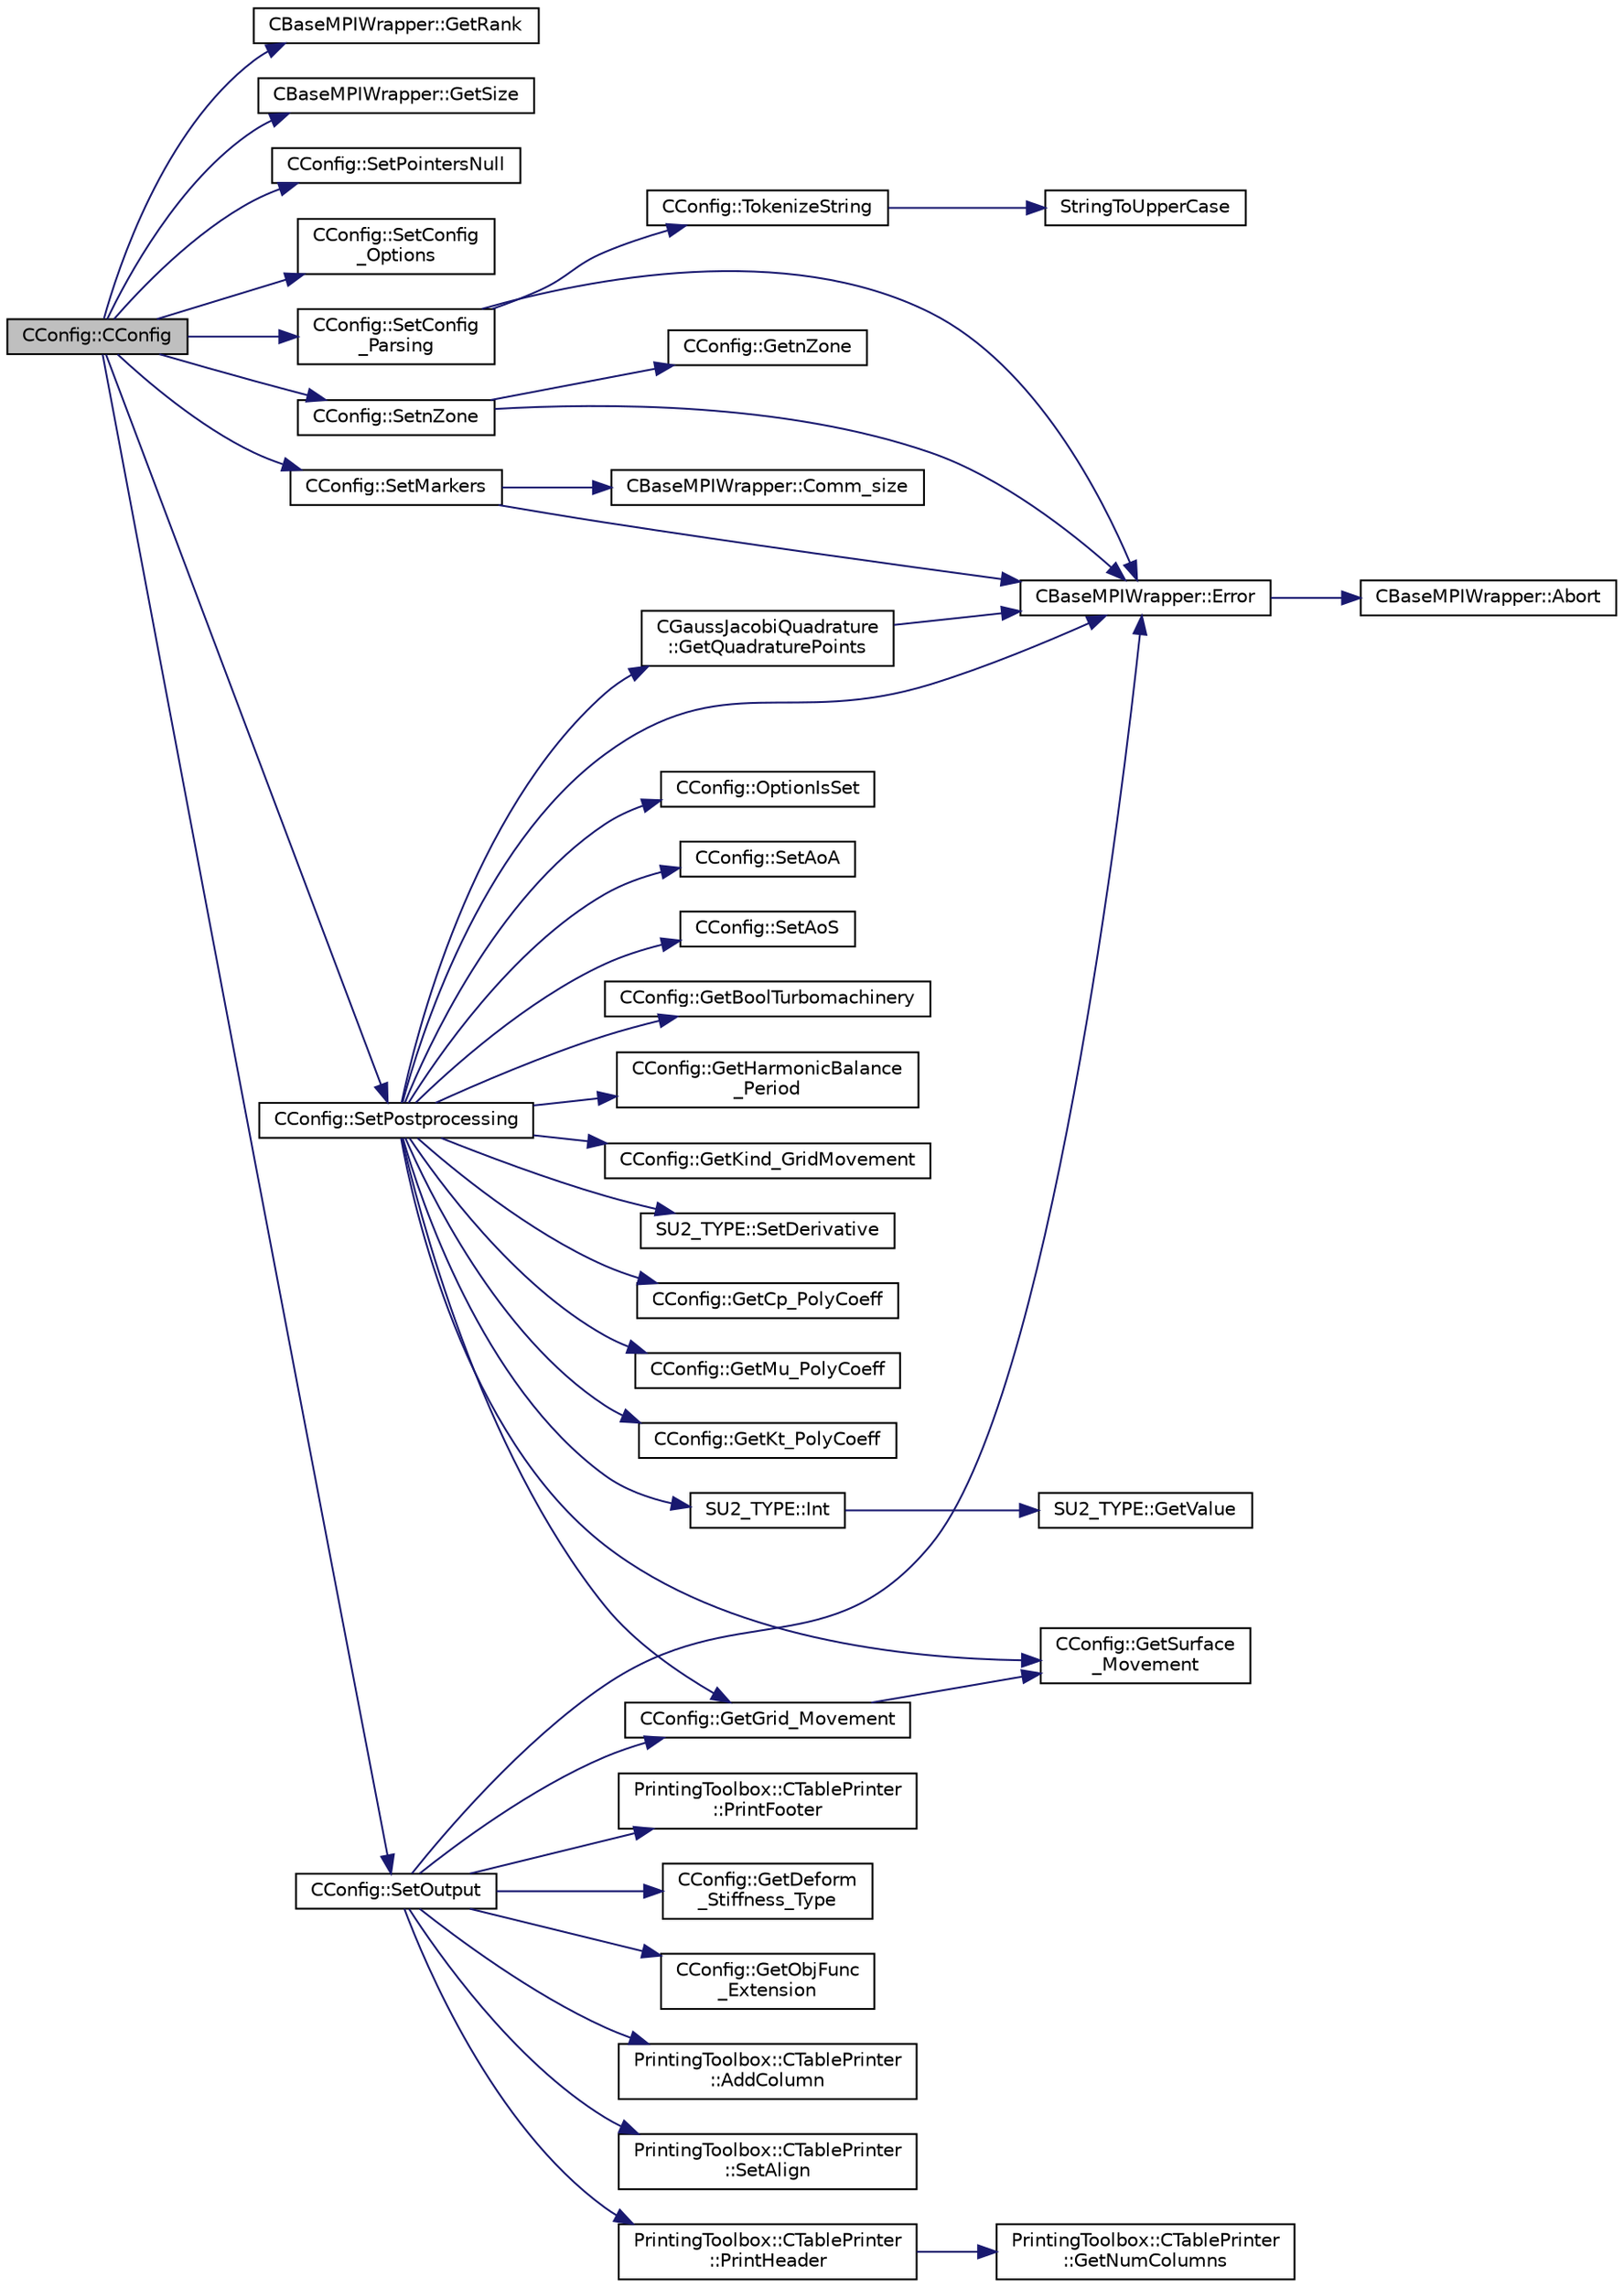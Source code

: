 digraph "CConfig::CConfig"
{
  edge [fontname="Helvetica",fontsize="10",labelfontname="Helvetica",labelfontsize="10"];
  node [fontname="Helvetica",fontsize="10",shape=record];
  rankdir="LR";
  Node0 [label="CConfig::CConfig",height=0.2,width=0.4,color="black", fillcolor="grey75", style="filled", fontcolor="black"];
  Node0 -> Node1 [color="midnightblue",fontsize="10",style="solid",fontname="Helvetica"];
  Node1 [label="CBaseMPIWrapper::GetRank",height=0.2,width=0.4,color="black", fillcolor="white", style="filled",URL="$class_c_base_m_p_i_wrapper.html#a801c6612161d6960c5cf25435f244101"];
  Node0 -> Node2 [color="midnightblue",fontsize="10",style="solid",fontname="Helvetica"];
  Node2 [label="CBaseMPIWrapper::GetSize",height=0.2,width=0.4,color="black", fillcolor="white", style="filled",URL="$class_c_base_m_p_i_wrapper.html#a1e80850252f6e4bfc8cd5275d6e3a615"];
  Node0 -> Node3 [color="midnightblue",fontsize="10",style="solid",fontname="Helvetica"];
  Node3 [label="CConfig::SetPointersNull",height=0.2,width=0.4,color="black", fillcolor="white", style="filled",URL="$class_c_config.html#ae840f486f3e95ed9e90c989bd48c1aed",tooltip="Initializes pointers to null. "];
  Node0 -> Node4 [color="midnightblue",fontsize="10",style="solid",fontname="Helvetica"];
  Node4 [label="CConfig::SetConfig\l_Options",height=0.2,width=0.4,color="black", fillcolor="white", style="filled",URL="$group___config.html#ga7e360a5c50691c6c6e5a010043155082",tooltip="Set the config options. "];
  Node0 -> Node5 [color="midnightblue",fontsize="10",style="solid",fontname="Helvetica"];
  Node5 [label="CConfig::SetConfig\l_Parsing",height=0.2,width=0.4,color="black", fillcolor="white", style="filled",URL="$class_c_config.html#ac5be1b494753c6b501194ce213ad38f2",tooltip="Set the config file parsing. "];
  Node5 -> Node6 [color="midnightblue",fontsize="10",style="solid",fontname="Helvetica"];
  Node6 [label="CBaseMPIWrapper::Error",height=0.2,width=0.4,color="black", fillcolor="white", style="filled",URL="$class_c_base_m_p_i_wrapper.html#a04457c47629bda56704e6a8804833eeb"];
  Node6 -> Node7 [color="midnightblue",fontsize="10",style="solid",fontname="Helvetica"];
  Node7 [label="CBaseMPIWrapper::Abort",height=0.2,width=0.4,color="black", fillcolor="white", style="filled",URL="$class_c_base_m_p_i_wrapper.html#a21ef5681e2acb532d345e9bab173ef07"];
  Node5 -> Node8 [color="midnightblue",fontsize="10",style="solid",fontname="Helvetica"];
  Node8 [label="CConfig::TokenizeString",height=0.2,width=0.4,color="black", fillcolor="white", style="filled",URL="$class_c_config.html#ab7c2fcf154bfeb412452d60f4df48263",tooltip="breaks an input line from the config file into a set of tokens "];
  Node8 -> Node9 [color="midnightblue",fontsize="10",style="solid",fontname="Helvetica"];
  Node9 [label="StringToUpperCase",height=0.2,width=0.4,color="black", fillcolor="white", style="filled",URL="$option__structure_8hpp.html#a3a58d5861158c51c97ad06b00e0c390c",tooltip="utility function for converting strings to uppercase "];
  Node0 -> Node10 [color="midnightblue",fontsize="10",style="solid",fontname="Helvetica"];
  Node10 [label="CConfig::SetnZone",height=0.2,width=0.4,color="black", fillcolor="white", style="filled",URL="$class_c_config.html#a80b64ac9c3e6e2c8ef580c71ef3c491f"];
  Node10 -> Node6 [color="midnightblue",fontsize="10",style="solid",fontname="Helvetica"];
  Node10 -> Node11 [color="midnightblue",fontsize="10",style="solid",fontname="Helvetica"];
  Node11 [label="CConfig::GetnZone",height=0.2,width=0.4,color="black", fillcolor="white", style="filled",URL="$class_c_config.html#ad8a83ccc6af7a42273330d6bf596b8c0",tooltip="Provides the number of varaibles. "];
  Node0 -> Node12 [color="midnightblue",fontsize="10",style="solid",fontname="Helvetica"];
  Node12 [label="CConfig::SetPostprocessing",height=0.2,width=0.4,color="black", fillcolor="white", style="filled",URL="$class_c_config.html#aa4e0ba3c44738bd4b71e0f86f912153f",tooltip="Config file postprocessing. "];
  Node12 -> Node13 [color="midnightblue",fontsize="10",style="solid",fontname="Helvetica"];
  Node13 [label="CConfig::OptionIsSet",height=0.2,width=0.4,color="black", fillcolor="white", style="filled",URL="$class_c_config.html#a9e1c680baa0ffd32a0873c1ca948ff29",tooltip="Check if an option is present in the config file. "];
  Node12 -> Node6 [color="midnightblue",fontsize="10",style="solid",fontname="Helvetica"];
  Node12 -> Node14 [color="midnightblue",fontsize="10",style="solid",fontname="Helvetica"];
  Node14 [label="CConfig::SetAoA",height=0.2,width=0.4,color="black", fillcolor="white", style="filled",URL="$class_c_config.html#a32f628d1d3d3e2e4888886e4cadf167b",tooltip="Set the angle of attack. "];
  Node12 -> Node15 [color="midnightblue",fontsize="10",style="solid",fontname="Helvetica"];
  Node15 [label="CConfig::SetAoS",height=0.2,width=0.4,color="black", fillcolor="white", style="filled",URL="$class_c_config.html#a6abde05bf68493bf81026a7c99aca19a",tooltip="Set the angle of attack. "];
  Node12 -> Node16 [color="midnightblue",fontsize="10",style="solid",fontname="Helvetica"];
  Node16 [label="CConfig::GetBoolTurbomachinery",height=0.2,width=0.4,color="black", fillcolor="white", style="filled",URL="$class_c_config.html#a5c0d08193d1a4f60421afc6dc7f6cc79",tooltip="Verify if there is Turbomachinery performance option specified from config file. "];
  Node12 -> Node17 [color="midnightblue",fontsize="10",style="solid",fontname="Helvetica"];
  Node17 [label="CConfig::GetSurface\l_Movement",height=0.2,width=0.4,color="black", fillcolor="white", style="filled",URL="$class_c_config.html#a67dbc09d0ad95072023d7f356333d6c8",tooltip="Get information about deforming markers. "];
  Node12 -> Node18 [color="midnightblue",fontsize="10",style="solid",fontname="Helvetica"];
  Node18 [label="CConfig::GetGrid_Movement",height=0.2,width=0.4,color="black", fillcolor="white", style="filled",URL="$class_c_config.html#a65f49bf3888539804cc0ceac28a32923",tooltip="Get information about the grid movement. "];
  Node18 -> Node17 [color="midnightblue",fontsize="10",style="solid",fontname="Helvetica"];
  Node12 -> Node19 [color="midnightblue",fontsize="10",style="solid",fontname="Helvetica"];
  Node19 [label="CConfig::GetHarmonicBalance\l_Period",height=0.2,width=0.4,color="black", fillcolor="white", style="filled",URL="$class_c_config.html#a7d9f0904ed8e25c7d479bb22956ae6fc",tooltip="Retrieves the period of oscillations to be used with Harmonic Balance. "];
  Node12 -> Node20 [color="midnightblue",fontsize="10",style="solid",fontname="Helvetica"];
  Node20 [label="SU2_TYPE::Int",height=0.2,width=0.4,color="black", fillcolor="white", style="filled",URL="$namespace_s_u2___t_y_p_e.html#a6b48817766d8a6486caa2807a52f6bae",tooltip="Casts the primitive value to int (uses GetValue, already implemented for each type). "];
  Node20 -> Node21 [color="midnightblue",fontsize="10",style="solid",fontname="Helvetica"];
  Node21 [label="SU2_TYPE::GetValue",height=0.2,width=0.4,color="black", fillcolor="white", style="filled",URL="$namespace_s_u2___t_y_p_e.html#a0ed43473f5a450ce028d088427bf10cb",tooltip="Get the (primitive) value of the datatype (needs to be implemented for each new type). "];
  Node12 -> Node22 [color="midnightblue",fontsize="10",style="solid",fontname="Helvetica"];
  Node22 [label="CGaussJacobiQuadrature\l::GetQuadraturePoints",height=0.2,width=0.4,color="black", fillcolor="white", style="filled",URL="$class_c_gauss_jacobi_quadrature.html#a0c778bb88ccb5b7bb7544afd4fbce14c",tooltip="Function, which serves as the API to compute the integration points and weights. "];
  Node22 -> Node6 [color="midnightblue",fontsize="10",style="solid",fontname="Helvetica"];
  Node12 -> Node23 [color="midnightblue",fontsize="10",style="solid",fontname="Helvetica"];
  Node23 [label="SU2_TYPE::SetDerivative",height=0.2,width=0.4,color="black", fillcolor="white", style="filled",URL="$namespace_s_u2___t_y_p_e.html#a0d7db8cc5630100477a515061684a341",tooltip="Set the derivative value of the datatype (needs to be implemented for each new type). "];
  Node12 -> Node24 [color="midnightblue",fontsize="10",style="solid",fontname="Helvetica"];
  Node24 [label="CConfig::GetCp_PolyCoeff",height=0.2,width=0.4,color="black", fillcolor="white", style="filled",URL="$class_c_config.html#ae3953df72d9e6eb8b1dcae3a923842d3",tooltip="Get the temperature polynomial coefficient for specific heat Cp. "];
  Node12 -> Node25 [color="midnightblue",fontsize="10",style="solid",fontname="Helvetica"];
  Node25 [label="CConfig::GetMu_PolyCoeff",height=0.2,width=0.4,color="black", fillcolor="white", style="filled",URL="$class_c_config.html#a327dd7f99dfa2e8a1cb95b70d5189827",tooltip="Get the temperature polynomial coefficient for viscosity. "];
  Node12 -> Node26 [color="midnightblue",fontsize="10",style="solid",fontname="Helvetica"];
  Node26 [label="CConfig::GetKt_PolyCoeff",height=0.2,width=0.4,color="black", fillcolor="white", style="filled",URL="$class_c_config.html#ab71db32f04065375212f68005ea3340a",tooltip="Get the temperature polynomial coefficient for thermal conductivity. "];
  Node12 -> Node27 [color="midnightblue",fontsize="10",style="solid",fontname="Helvetica"];
  Node27 [label="CConfig::GetKind_GridMovement",height=0.2,width=0.4,color="black", fillcolor="white", style="filled",URL="$class_c_config.html#ab598508566cb08cb9929934d433ce400",tooltip="Get the type of dynamic mesh motion. Each zone gets a config file. "];
  Node0 -> Node28 [color="midnightblue",fontsize="10",style="solid",fontname="Helvetica"];
  Node28 [label="CConfig::SetMarkers",height=0.2,width=0.4,color="black", fillcolor="white", style="filled",URL="$class_c_config.html#ab4c8379a04ad5559427ae0f845fb298d",tooltip="Config file markers processing. "];
  Node28 -> Node29 [color="midnightblue",fontsize="10",style="solid",fontname="Helvetica"];
  Node29 [label="CBaseMPIWrapper::Comm_size",height=0.2,width=0.4,color="black", fillcolor="white", style="filled",URL="$class_c_base_m_p_i_wrapper.html#ad6d1d2360f72e61aa0ac75b66e71fa78"];
  Node28 -> Node6 [color="midnightblue",fontsize="10",style="solid",fontname="Helvetica"];
  Node0 -> Node30 [color="midnightblue",fontsize="10",style="solid",fontname="Helvetica"];
  Node30 [label="CConfig::SetOutput",height=0.2,width=0.4,color="black", fillcolor="white", style="filled",URL="$class_c_config.html#af17a0fd478fe6f9999e539b0ee933c08",tooltip="Config file output. "];
  Node30 -> Node6 [color="midnightblue",fontsize="10",style="solid",fontname="Helvetica"];
  Node30 -> Node18 [color="midnightblue",fontsize="10",style="solid",fontname="Helvetica"];
  Node30 -> Node31 [color="midnightblue",fontsize="10",style="solid",fontname="Helvetica"];
  Node31 [label="CConfig::GetObjFunc\l_Extension",height=0.2,width=0.4,color="black", fillcolor="white", style="filled",URL="$class_c_config.html#ad735d24b1c344410abea90ac9c6bb226",tooltip="Append the input filename string with the appropriate objective function extension. "];
  Node30 -> Node32 [color="midnightblue",fontsize="10",style="solid",fontname="Helvetica"];
  Node32 [label="PrintingToolbox::CTablePrinter\l::AddColumn",height=0.2,width=0.4,color="black", fillcolor="white", style="filled",URL="$class_printing_toolbox_1_1_c_table_printer.html#af3ddbf0da1a37cc37be7caac031dd4c4",tooltip="Add a column to the table by specifiying the header name and the width. "];
  Node30 -> Node33 [color="midnightblue",fontsize="10",style="solid",fontname="Helvetica"];
  Node33 [label="PrintingToolbox::CTablePrinter\l::SetAlign",height=0.2,width=0.4,color="black", fillcolor="white", style="filled",URL="$class_printing_toolbox_1_1_c_table_printer.html#ad3691499a7bfa024bf97a7fc00ef33c7",tooltip="Set the alignment of the table entries (CENTER only works for the header at the moment). "];
  Node30 -> Node34 [color="midnightblue",fontsize="10",style="solid",fontname="Helvetica"];
  Node34 [label="PrintingToolbox::CTablePrinter\l::PrintHeader",height=0.2,width=0.4,color="black", fillcolor="white", style="filled",URL="$class_printing_toolbox_1_1_c_table_printer.html#a475fafce69bdc78e973a2546e6e6be76",tooltip="Print the header. "];
  Node34 -> Node35 [color="midnightblue",fontsize="10",style="solid",fontname="Helvetica"];
  Node35 [label="PrintingToolbox::CTablePrinter\l::GetNumColumns",height=0.2,width=0.4,color="black", fillcolor="white", style="filled",URL="$class_printing_toolbox_1_1_c_table_printer.html#ace0a256a0479f734c338ae3648f28ed3",tooltip="Get number of columns of the table. "];
  Node30 -> Node36 [color="midnightblue",fontsize="10",style="solid",fontname="Helvetica"];
  Node36 [label="PrintingToolbox::CTablePrinter\l::PrintFooter",height=0.2,width=0.4,color="black", fillcolor="white", style="filled",URL="$class_printing_toolbox_1_1_c_table_printer.html#ac1bc6229daf9b3181de565905281ee2a",tooltip="Print the footer. "];
  Node30 -> Node37 [color="midnightblue",fontsize="10",style="solid",fontname="Helvetica"];
  Node37 [label="CConfig::GetDeform\l_Stiffness_Type",height=0.2,width=0.4,color="black", fillcolor="white", style="filled",URL="$class_c_config.html#aa9af56a81f54e678f3b5361be17d1f4c",tooltip="Get the type of stiffness to impose for FEA mesh deformation. "];
}
